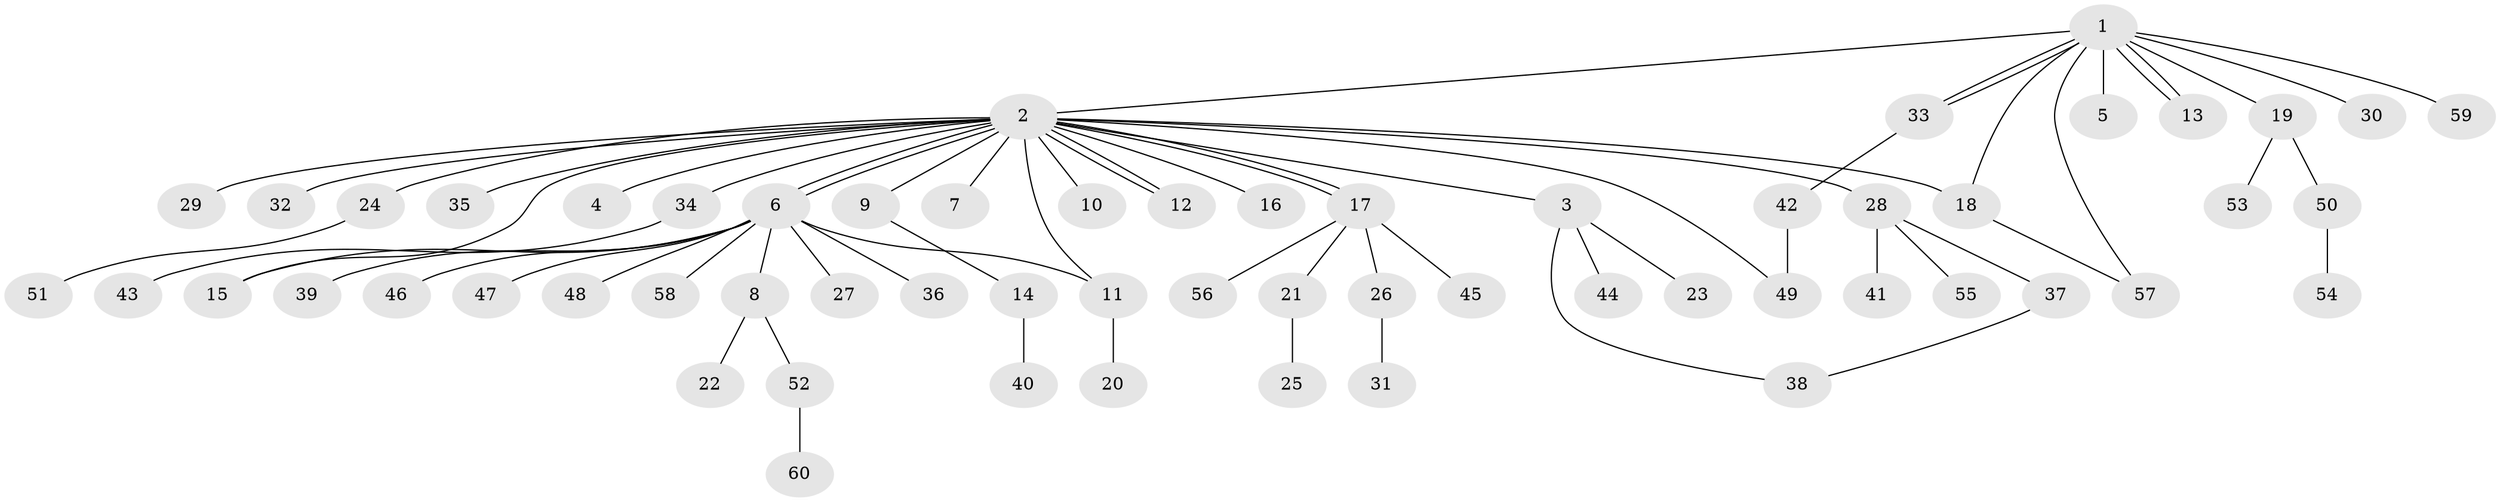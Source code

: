 // Generated by graph-tools (version 1.1) at 2025/35/03/09/25 02:35:31]
// undirected, 60 vertices, 70 edges
graph export_dot {
graph [start="1"]
  node [color=gray90,style=filled];
  1;
  2;
  3;
  4;
  5;
  6;
  7;
  8;
  9;
  10;
  11;
  12;
  13;
  14;
  15;
  16;
  17;
  18;
  19;
  20;
  21;
  22;
  23;
  24;
  25;
  26;
  27;
  28;
  29;
  30;
  31;
  32;
  33;
  34;
  35;
  36;
  37;
  38;
  39;
  40;
  41;
  42;
  43;
  44;
  45;
  46;
  47;
  48;
  49;
  50;
  51;
  52;
  53;
  54;
  55;
  56;
  57;
  58;
  59;
  60;
  1 -- 2;
  1 -- 5;
  1 -- 13;
  1 -- 13;
  1 -- 18;
  1 -- 19;
  1 -- 30;
  1 -- 33;
  1 -- 33;
  1 -- 57;
  1 -- 59;
  2 -- 3;
  2 -- 4;
  2 -- 6;
  2 -- 6;
  2 -- 7;
  2 -- 9;
  2 -- 10;
  2 -- 11;
  2 -- 12;
  2 -- 12;
  2 -- 15;
  2 -- 16;
  2 -- 17;
  2 -- 17;
  2 -- 18;
  2 -- 24;
  2 -- 28;
  2 -- 29;
  2 -- 32;
  2 -- 34;
  2 -- 35;
  2 -- 49;
  3 -- 23;
  3 -- 38;
  3 -- 44;
  6 -- 8;
  6 -- 11;
  6 -- 15;
  6 -- 27;
  6 -- 36;
  6 -- 39;
  6 -- 46;
  6 -- 47;
  6 -- 48;
  6 -- 58;
  8 -- 22;
  8 -- 52;
  9 -- 14;
  11 -- 20;
  14 -- 40;
  17 -- 21;
  17 -- 26;
  17 -- 45;
  17 -- 56;
  18 -- 57;
  19 -- 50;
  19 -- 53;
  21 -- 25;
  24 -- 51;
  26 -- 31;
  28 -- 37;
  28 -- 41;
  28 -- 55;
  33 -- 42;
  34 -- 43;
  37 -- 38;
  42 -- 49;
  50 -- 54;
  52 -- 60;
}
